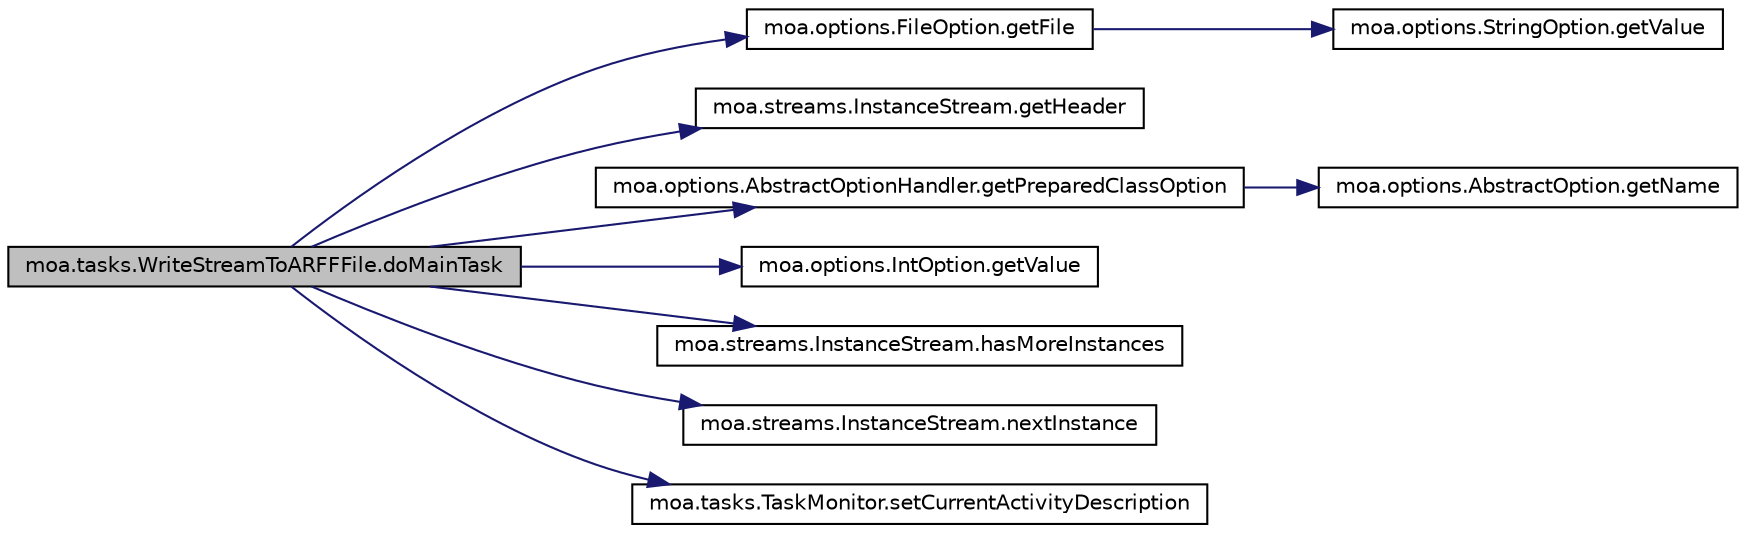 digraph G
{
  edge [fontname="Helvetica",fontsize="10",labelfontname="Helvetica",labelfontsize="10"];
  node [fontname="Helvetica",fontsize="10",shape=record];
  rankdir=LR;
  Node1 [label="moa.tasks.WriteStreamToARFFFile.doMainTask",height=0.2,width=0.4,color="black", fillcolor="grey75", style="filled" fontcolor="black"];
  Node1 -> Node2 [color="midnightblue",fontsize="10",style="solid",fontname="Helvetica"];
  Node2 [label="moa.options.FileOption.getFile",height=0.2,width=0.4,color="black", fillcolor="white", style="filled",URL="$classmoa_1_1options_1_1FileOption.html#a01615786786a168a9e3b8c5d0f50b1e8"];
  Node2 -> Node3 [color="midnightblue",fontsize="10",style="solid",fontname="Helvetica"];
  Node3 [label="moa.options.StringOption.getValue",height=0.2,width=0.4,color="black", fillcolor="white", style="filled",URL="$classmoa_1_1options_1_1StringOption.html#acdafb10f476c4aacf74bf51adb2b4732"];
  Node1 -> Node4 [color="midnightblue",fontsize="10",style="solid",fontname="Helvetica"];
  Node4 [label="moa.streams.InstanceStream.getHeader",height=0.2,width=0.4,color="black", fillcolor="white", style="filled",URL="$interfacemoa_1_1streams_1_1InstanceStream.html#aa03e43cb5cd8b893392b23ec77e2ca04",tooltip="Gets the header of this stream."];
  Node1 -> Node5 [color="midnightblue",fontsize="10",style="solid",fontname="Helvetica"];
  Node5 [label="moa.options.AbstractOptionHandler.getPreparedClassOption",height=0.2,width=0.4,color="black", fillcolor="white", style="filled",URL="$classmoa_1_1options_1_1AbstractOptionHandler.html#a2d5e872c7c6a32487013ba914c6d3fcc",tooltip="Gets a prepared option of this class."];
  Node5 -> Node6 [color="midnightblue",fontsize="10",style="solid",fontname="Helvetica"];
  Node6 [label="moa.options.AbstractOption.getName",height=0.2,width=0.4,color="black", fillcolor="white", style="filled",URL="$classmoa_1_1options_1_1AbstractOption.html#a26d25b88bb5244ed3c2ec142bd28353d",tooltip="Gets the name of this option."];
  Node1 -> Node7 [color="midnightblue",fontsize="10",style="solid",fontname="Helvetica"];
  Node7 [label="moa.options.IntOption.getValue",height=0.2,width=0.4,color="black", fillcolor="white", style="filled",URL="$classmoa_1_1options_1_1IntOption.html#affae8787274b44ab7616d46b8d6c831a"];
  Node1 -> Node8 [color="midnightblue",fontsize="10",style="solid",fontname="Helvetica"];
  Node8 [label="moa.streams.InstanceStream.hasMoreInstances",height=0.2,width=0.4,color="black", fillcolor="white", style="filled",URL="$interfacemoa_1_1streams_1_1InstanceStream.html#adcce31f5a024f6a73e150da2d1d731df",tooltip="Gets whether this stream has more instances to output."];
  Node1 -> Node9 [color="midnightblue",fontsize="10",style="solid",fontname="Helvetica"];
  Node9 [label="moa.streams.InstanceStream.nextInstance",height=0.2,width=0.4,color="black", fillcolor="white", style="filled",URL="$interfacemoa_1_1streams_1_1InstanceStream.html#ae68c1c47c4dac2e591745a21e8cc120a",tooltip="Gets the next instance from this stream."];
  Node1 -> Node10 [color="midnightblue",fontsize="10",style="solid",fontname="Helvetica"];
  Node10 [label="moa.tasks.TaskMonitor.setCurrentActivityDescription",height=0.2,width=0.4,color="black", fillcolor="white", style="filled",URL="$interfacemoa_1_1tasks_1_1TaskMonitor.html#a71c91ae9dd97de7531b2f273ee9968d3",tooltip="Sets the description of the current activity."];
}
